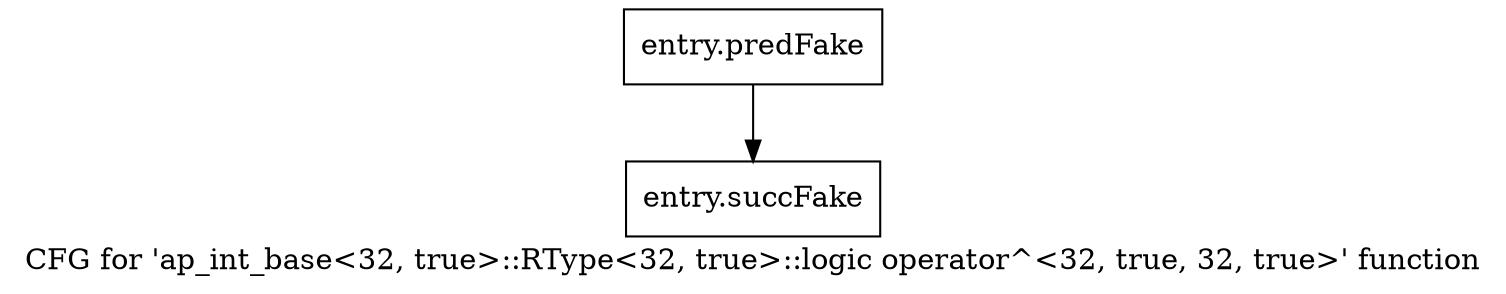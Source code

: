 digraph "CFG for 'ap_int_base\<32, true\>::RType\<32, true\>::logic operator^\<32, true, 32, true\>' function" {
	label="CFG for 'ap_int_base\<32, true\>::RType\<32, true\>::logic operator^\<32, true, 32, true\>' function";

	Node0x586f020 [shape=record,filename="",linenumber="",label="{entry.predFake}"];
	Node0x586f020 -> Node0x5ab7040[ callList="" memoryops="" filename="/home/omerfaruk/tools/Xilinx/Vitis_HLS/2023.2/include/etc/ap_int_base.h" execusionnum="0"];
	Node0x5ab7040 [shape=record,filename="/home/omerfaruk/tools/Xilinx/Vitis_HLS/2023.2/include/etc/ap_int_base.h",linenumber="1495",label="{entry.succFake}"];
}
